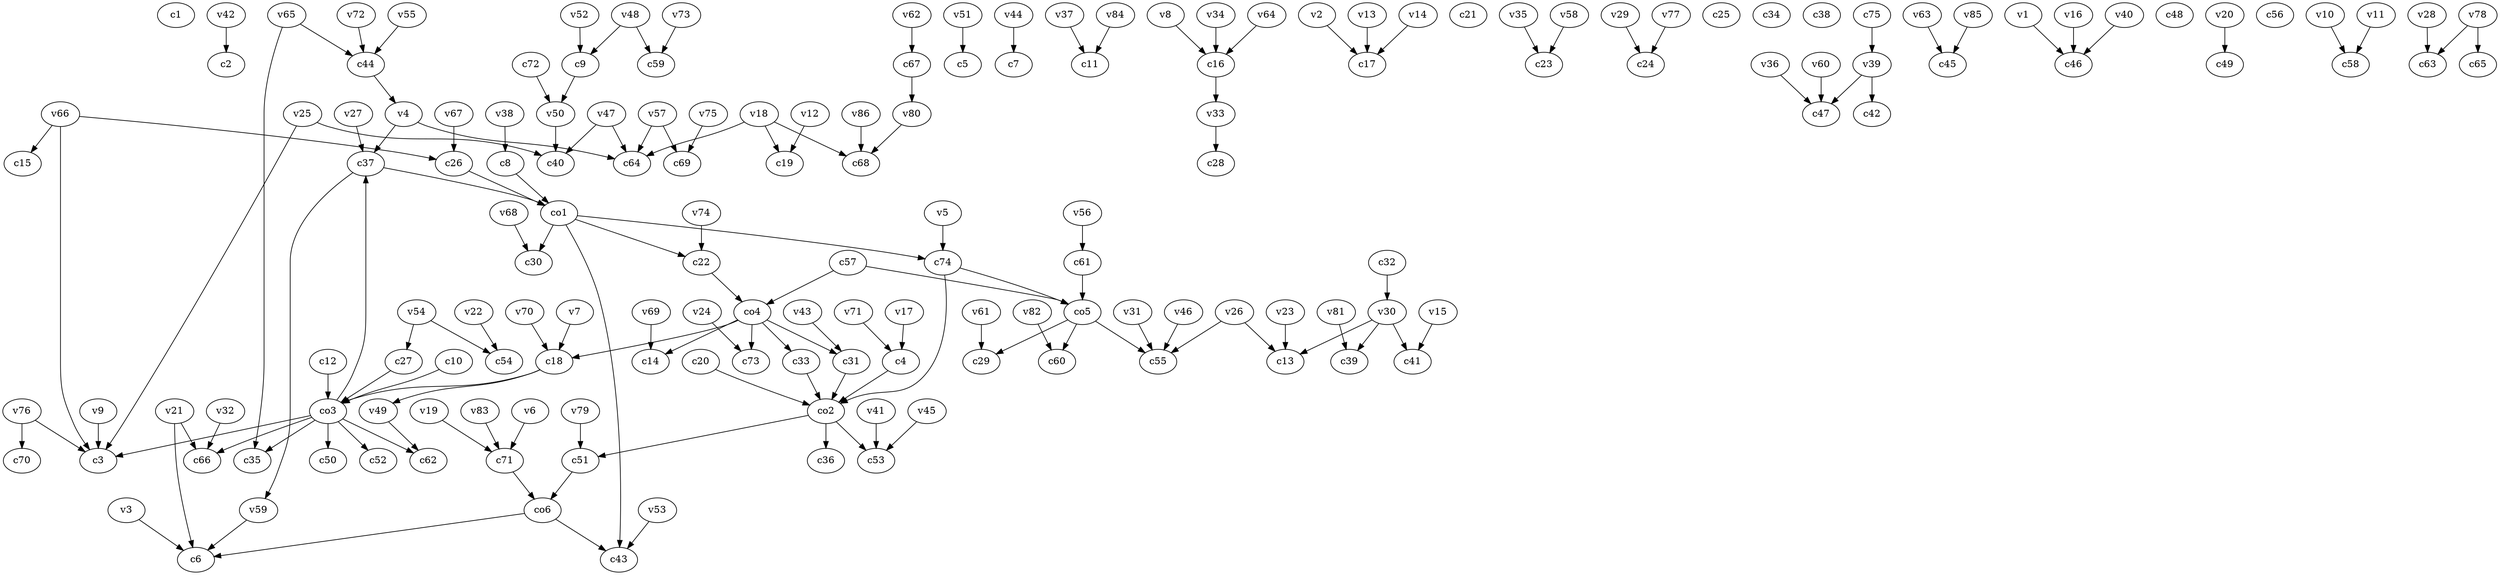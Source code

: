 strict digraph  {
c1;
c2;
c3;
c4;
c5;
c6;
c7;
c8;
c9;
c10;
c11;
c12;
c13;
c14;
c15;
c16;
c17;
c18;
c19;
c20;
c21;
c22;
c23;
c24;
c25;
c26;
c27;
c28;
c29;
c30;
c31;
c32;
c33;
c34;
c35;
c36;
c37;
c38;
c39;
c40;
c41;
c42;
c43;
c44;
c45;
c46;
c47;
c48;
c49;
c50;
c51;
c52;
c53;
c54;
c55;
c56;
c57;
c58;
c59;
c60;
c61;
c62;
c63;
c64;
c65;
c66;
c67;
c68;
c69;
c70;
c71;
c72;
c73;
c74;
c75;
v1;
v2;
v3;
v4;
v5;
v6;
v7;
v8;
v9;
v10;
v11;
v12;
v13;
v14;
v15;
v16;
v17;
v18;
v19;
v20;
v21;
v22;
v23;
v24;
v25;
v26;
v27;
v28;
v29;
v30;
v31;
v32;
v33;
v34;
v35;
v36;
v37;
v38;
v39;
v40;
v41;
v42;
v43;
v44;
v45;
v46;
v47;
v48;
v49;
v50;
v51;
v52;
v53;
v54;
v55;
v56;
v57;
v58;
v59;
v60;
v61;
v62;
v63;
v64;
v65;
v66;
v67;
v68;
v69;
v70;
v71;
v72;
v73;
v74;
v75;
v76;
v77;
v78;
v79;
v80;
v81;
v82;
v83;
v84;
v85;
v86;
co1;
co2;
co3;
co4;
co5;
co6;
c4 -> co2  [weight=1];
c8 -> co1  [weight=1];
c9 -> v50  [weight=1];
c10 -> co3  [weight=1];
c12 -> co3  [weight=1];
c16 -> v33  [weight=1];
c18 -> v49  [weight=1];
c18 -> co3  [weight=1];
c20 -> co2  [weight=1];
c22 -> co4  [weight=1];
c26 -> co1  [weight=1];
c27 -> co3  [weight=1];
c31 -> co2  [weight=1];
c32 -> v30  [weight=1];
c33 -> co2  [weight=1];
c37 -> co1  [weight=1];
c37 -> v59  [weight=1];
c44 -> v4  [weight=1];
c51 -> co6  [weight=1];
c57 -> co4  [weight=1];
c57 -> co5  [weight=1];
c61 -> co5  [weight=1];
c67 -> v80  [weight=1];
c71 -> co6  [weight=1];
c72 -> v50  [weight=1];
c74 -> co5  [weight=1];
c74 -> co2  [weight=1];
c75 -> v39  [weight=1];
v1 -> c46  [weight=1];
v2 -> c17  [weight=1];
v3 -> c6  [weight=1];
v4 -> c64  [weight=1];
v4 -> c37  [weight=1];
v5 -> c74  [weight=1];
v6 -> c71  [weight=1];
v7 -> c18  [weight=1];
v8 -> c16  [weight=1];
v9 -> c3  [weight=1];
v10 -> c58  [weight=1];
v11 -> c58  [weight=1];
v12 -> c19  [weight=1];
v13 -> c17  [weight=1];
v14 -> c17  [weight=1];
v15 -> c41  [weight=1];
v16 -> c46  [weight=1];
v17 -> c4  [weight=1];
v18 -> c64  [weight=1];
v18 -> c68  [weight=1];
v18 -> c19  [weight=1];
v19 -> c71  [weight=1];
v20 -> c49  [weight=1];
v21 -> c66  [weight=1];
v21 -> c6  [weight=1];
v22 -> c54  [weight=1];
v23 -> c13  [weight=1];
v24 -> c73  [weight=1];
v25 -> c3  [weight=1];
v25 -> c40  [weight=1];
v26 -> c13  [weight=1];
v26 -> c55  [weight=1];
v27 -> c37  [weight=1];
v28 -> c63  [weight=1];
v29 -> c24  [weight=1];
v30 -> c41  [weight=1];
v30 -> c39  [weight=1];
v30 -> c13  [weight=1];
v31 -> c55  [weight=1];
v32 -> c66  [weight=1];
v33 -> c28  [weight=1];
v34 -> c16  [weight=1];
v35 -> c23  [weight=1];
v36 -> c47  [weight=1];
v37 -> c11  [weight=1];
v38 -> c8  [weight=1];
v39 -> c42  [weight=1];
v39 -> c47  [weight=1];
v40 -> c46  [weight=1];
v41 -> c53  [weight=1];
v42 -> c2  [weight=1];
v43 -> c31  [weight=1];
v44 -> c7  [weight=1];
v45 -> c53  [weight=1];
v46 -> c55  [weight=1];
v47 -> c64  [weight=1];
v47 -> c40  [weight=1];
v48 -> c9  [weight=1];
v48 -> c59  [weight=1];
v49 -> c62  [weight=1];
v50 -> c40  [weight=1];
v51 -> c5  [weight=1];
v52 -> c9  [weight=1];
v53 -> c43  [weight=1];
v54 -> c54  [weight=1];
v54 -> c27  [weight=1];
v55 -> c44  [weight=1];
v56 -> c61  [weight=1];
v57 -> c69  [weight=1];
v57 -> c64  [weight=1];
v58 -> c23  [weight=1];
v59 -> c6  [weight=1];
v60 -> c47  [weight=1];
v61 -> c29  [weight=1];
v62 -> c67  [weight=1];
v63 -> c45  [weight=1];
v64 -> c16  [weight=1];
v65 -> c35  [weight=1];
v65 -> c44  [weight=1];
v66 -> c26  [weight=1];
v66 -> c15  [weight=1];
v66 -> c3  [weight=1];
v67 -> c26  [weight=1];
v68 -> c30  [weight=1];
v69 -> c14  [weight=1];
v70 -> c18  [weight=1];
v71 -> c4  [weight=1];
v72 -> c44  [weight=1];
v73 -> c59  [weight=1];
v74 -> c22  [weight=1];
v75 -> c69  [weight=1];
v76 -> c70  [weight=1];
v76 -> c3  [weight=1];
v77 -> c24  [weight=1];
v78 -> c63  [weight=1];
v78 -> c65  [weight=1];
v79 -> c51  [weight=1];
v80 -> c68  [weight=1];
v81 -> c39  [weight=1];
v82 -> c60  [weight=1];
v83 -> c71  [weight=1];
v84 -> c11  [weight=1];
v85 -> c45  [weight=1];
v86 -> c68  [weight=1];
co1 -> c74  [weight=1];
co1 -> c43  [weight=1];
co1 -> c30  [weight=1];
co1 -> c22  [weight=1];
co2 -> c53  [weight=1];
co2 -> c51  [weight=1];
co2 -> c36  [weight=1];
co3 -> c52  [weight=1];
co3 -> c66  [weight=1];
co3 -> c37  [weight=1];
co3 -> c50  [weight=1];
co3 -> c62  [weight=1];
co3 -> c3  [weight=1];
co3 -> c35  [weight=1];
co4 -> c31  [weight=1];
co4 -> c33  [weight=1];
co4 -> c73  [weight=1];
co4 -> c14  [weight=1];
co4 -> c18  [weight=1];
co5 -> c60  [weight=1];
co5 -> c55  [weight=1];
co5 -> c29  [weight=1];
co6 -> c43  [weight=1];
co6 -> c6  [weight=1];
}
